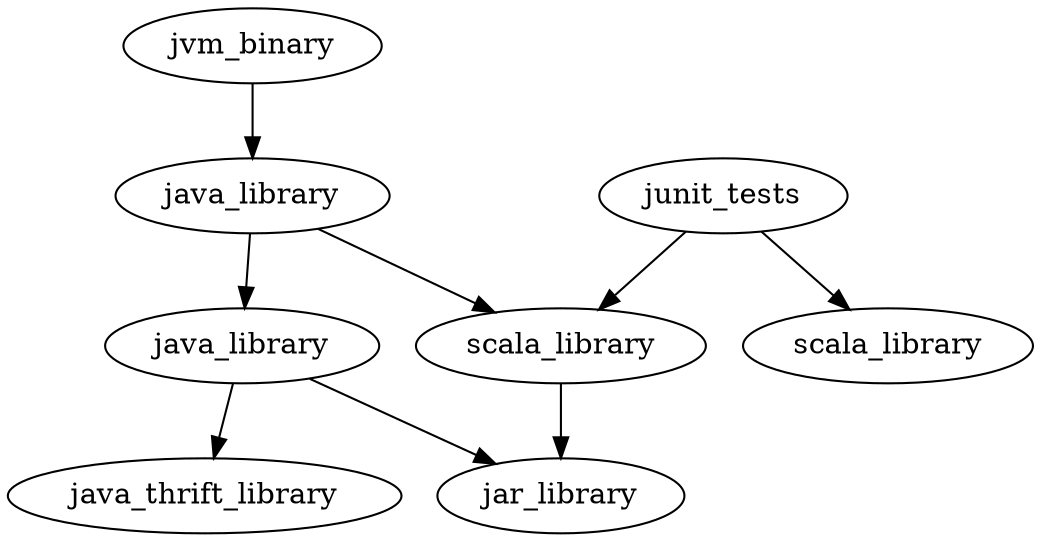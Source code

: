 digraph G {
  bina [label="jvm_binary"];
  testa [label="junit_tests"];

  javaliba [label="java_library"];
  javalibb [label="java_library"];
  libc [label="scala_library"];
  libd [label="scala_library"];

  jara [label="jar_library"];

  thrifta [label="java_thrift_library"]

  bina -> javaliba -> javalibb -> jara;
  javalibb -> thrifta;
  javaliba -> libc -> jara;
  testa -> libc;
  testa -> libd;
}
